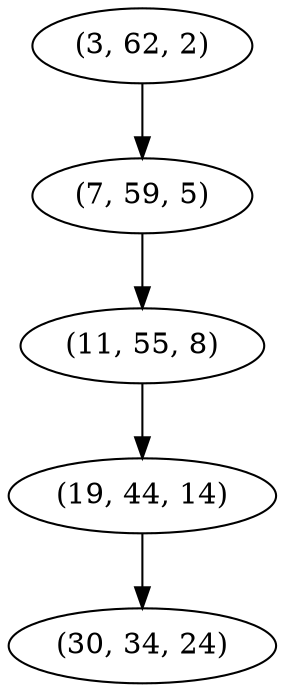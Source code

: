 digraph tree {
    "(3, 62, 2)";
    "(7, 59, 5)";
    "(11, 55, 8)";
    "(19, 44, 14)";
    "(30, 34, 24)";
    "(3, 62, 2)" -> "(7, 59, 5)";
    "(7, 59, 5)" -> "(11, 55, 8)";
    "(11, 55, 8)" -> "(19, 44, 14)";
    "(19, 44, 14)" -> "(30, 34, 24)";
}
